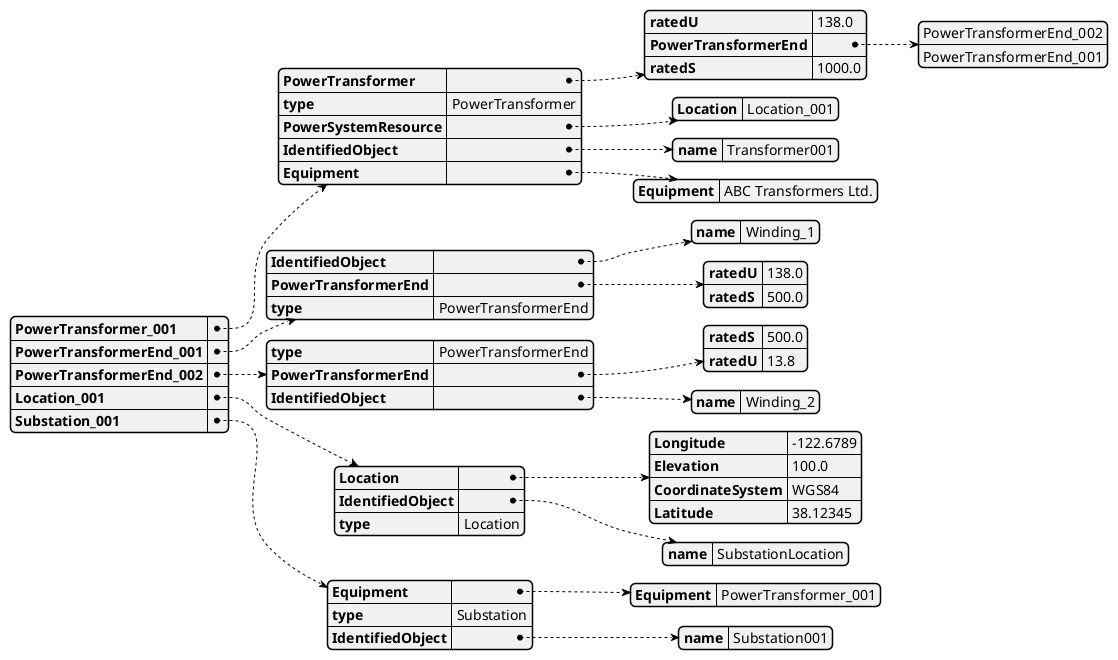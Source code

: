 @startjson
{
  "PowerTransformer_001": {
    "PowerTransformer": {
      "ratedU": "138.0",
      "PowerTransformerEnd": [
        "PowerTransformerEnd_002",
        "PowerTransformerEnd_001"
      ],
      "ratedS": "1000.0"
    },
    "type": "PowerTransformer",
    "PowerSystemResource": {
      "Location": "Location_001"
    },
    "IdentifiedObject": {
      "name": "Transformer001"
    },
    "Equipment": {
      "Equipment": "ABC Transformers Ltd."
    }
  },
  "PowerTransformerEnd_001": {
    "IdentifiedObject": {
      "name": "Winding_1"
    },
    "PowerTransformerEnd": {
      "ratedU": "138.0",
      "ratedS": "500.0"
    },
    "type": "PowerTransformerEnd"
  },
  "PowerTransformerEnd_002": {
    "type": "PowerTransformerEnd",
    "PowerTransformerEnd": {
      "ratedS": "500.0",
      "ratedU": "13.8"
    },
    "IdentifiedObject": {
      "name": "Winding_2"
    }
  },
  "Location_001": {
    "Location": {
      "Longitude": "-122.6789",
      "Elevation": "100.0",
      "CoordinateSystem": "WGS84",
      "Latitude": "38.12345"
    },
    "IdentifiedObject": {
      "name": "SubstationLocation"
    },
    "type": "Location"
  },
  "Substation_001": {
    "Equipment": {
      "Equipment": "PowerTransformer_001"
    },
    "type": "Substation",
    "IdentifiedObject": {
      "name": "Substation001"
    }
  }
}
@endjson